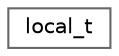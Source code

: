 digraph "类继承关系图"
{
 // LATEX_PDF_SIZE
  bgcolor="transparent";
  edge [fontname=Helvetica,fontsize=10,labelfontname=Helvetica,labelfontsize=10];
  node [fontname=Helvetica,fontsize=10,shape=box,height=0.2,width=0.4];
  rankdir="LR";
  Node0 [id="Node000000",label="local_t",height=0.2,width=0.4,color="grey40", fillcolor="white", style="filled",URL="$structdetail_1_1local__t.html",tooltip=" "];
}
